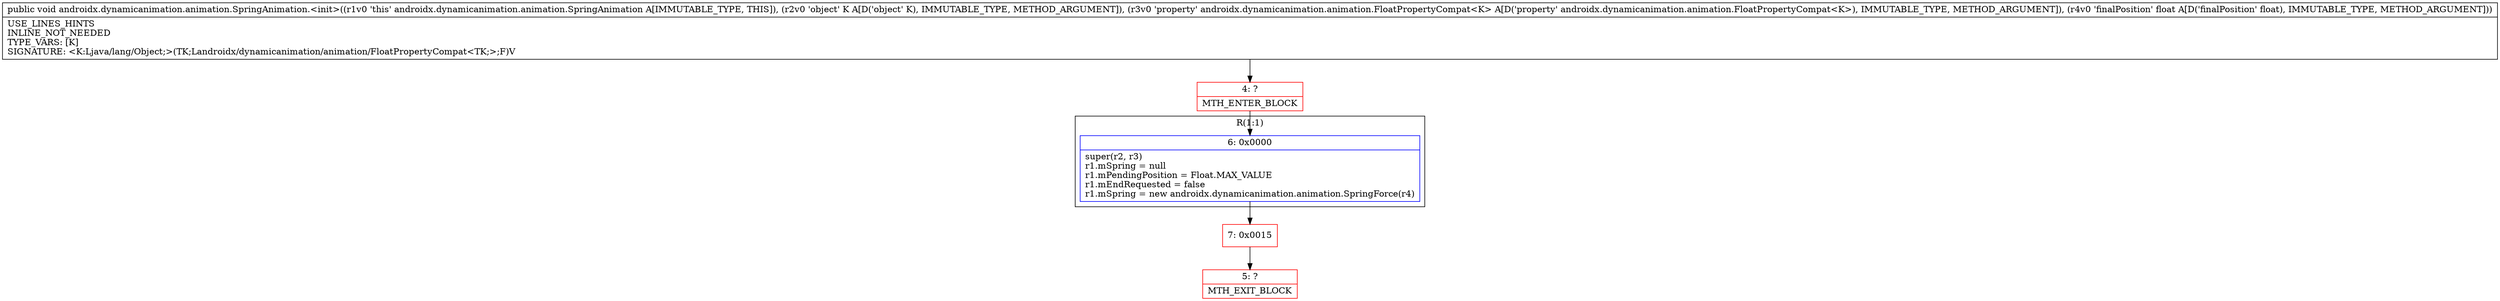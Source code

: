 digraph "CFG forandroidx.dynamicanimation.animation.SpringAnimation.\<init\>(Ljava\/lang\/Object;Landroidx\/dynamicanimation\/animation\/FloatPropertyCompat;F)V" {
subgraph cluster_Region_1946950211 {
label = "R(1:1)";
node [shape=record,color=blue];
Node_6 [shape=record,label="{6\:\ 0x0000|super(r2, r3)\lr1.mSpring = null\lr1.mPendingPosition = Float.MAX_VALUE\lr1.mEndRequested = false\lr1.mSpring = new androidx.dynamicanimation.animation.SpringForce(r4)\l}"];
}
Node_4 [shape=record,color=red,label="{4\:\ ?|MTH_ENTER_BLOCK\l}"];
Node_7 [shape=record,color=red,label="{7\:\ 0x0015}"];
Node_5 [shape=record,color=red,label="{5\:\ ?|MTH_EXIT_BLOCK\l}"];
MethodNode[shape=record,label="{public void androidx.dynamicanimation.animation.SpringAnimation.\<init\>((r1v0 'this' androidx.dynamicanimation.animation.SpringAnimation A[IMMUTABLE_TYPE, THIS]), (r2v0 'object' K A[D('object' K), IMMUTABLE_TYPE, METHOD_ARGUMENT]), (r3v0 'property' androidx.dynamicanimation.animation.FloatPropertyCompat\<K\> A[D('property' androidx.dynamicanimation.animation.FloatPropertyCompat\<K\>), IMMUTABLE_TYPE, METHOD_ARGUMENT]), (r4v0 'finalPosition' float A[D('finalPosition' float), IMMUTABLE_TYPE, METHOD_ARGUMENT]))  | USE_LINES_HINTS\lINLINE_NOT_NEEDED\lTYPE_VARS: [K]\lSIGNATURE: \<K:Ljava\/lang\/Object;\>(TK;Landroidx\/dynamicanimation\/animation\/FloatPropertyCompat\<TK;\>;F)V\l}"];
MethodNode -> Node_4;Node_6 -> Node_7;
Node_4 -> Node_6;
Node_7 -> Node_5;
}

